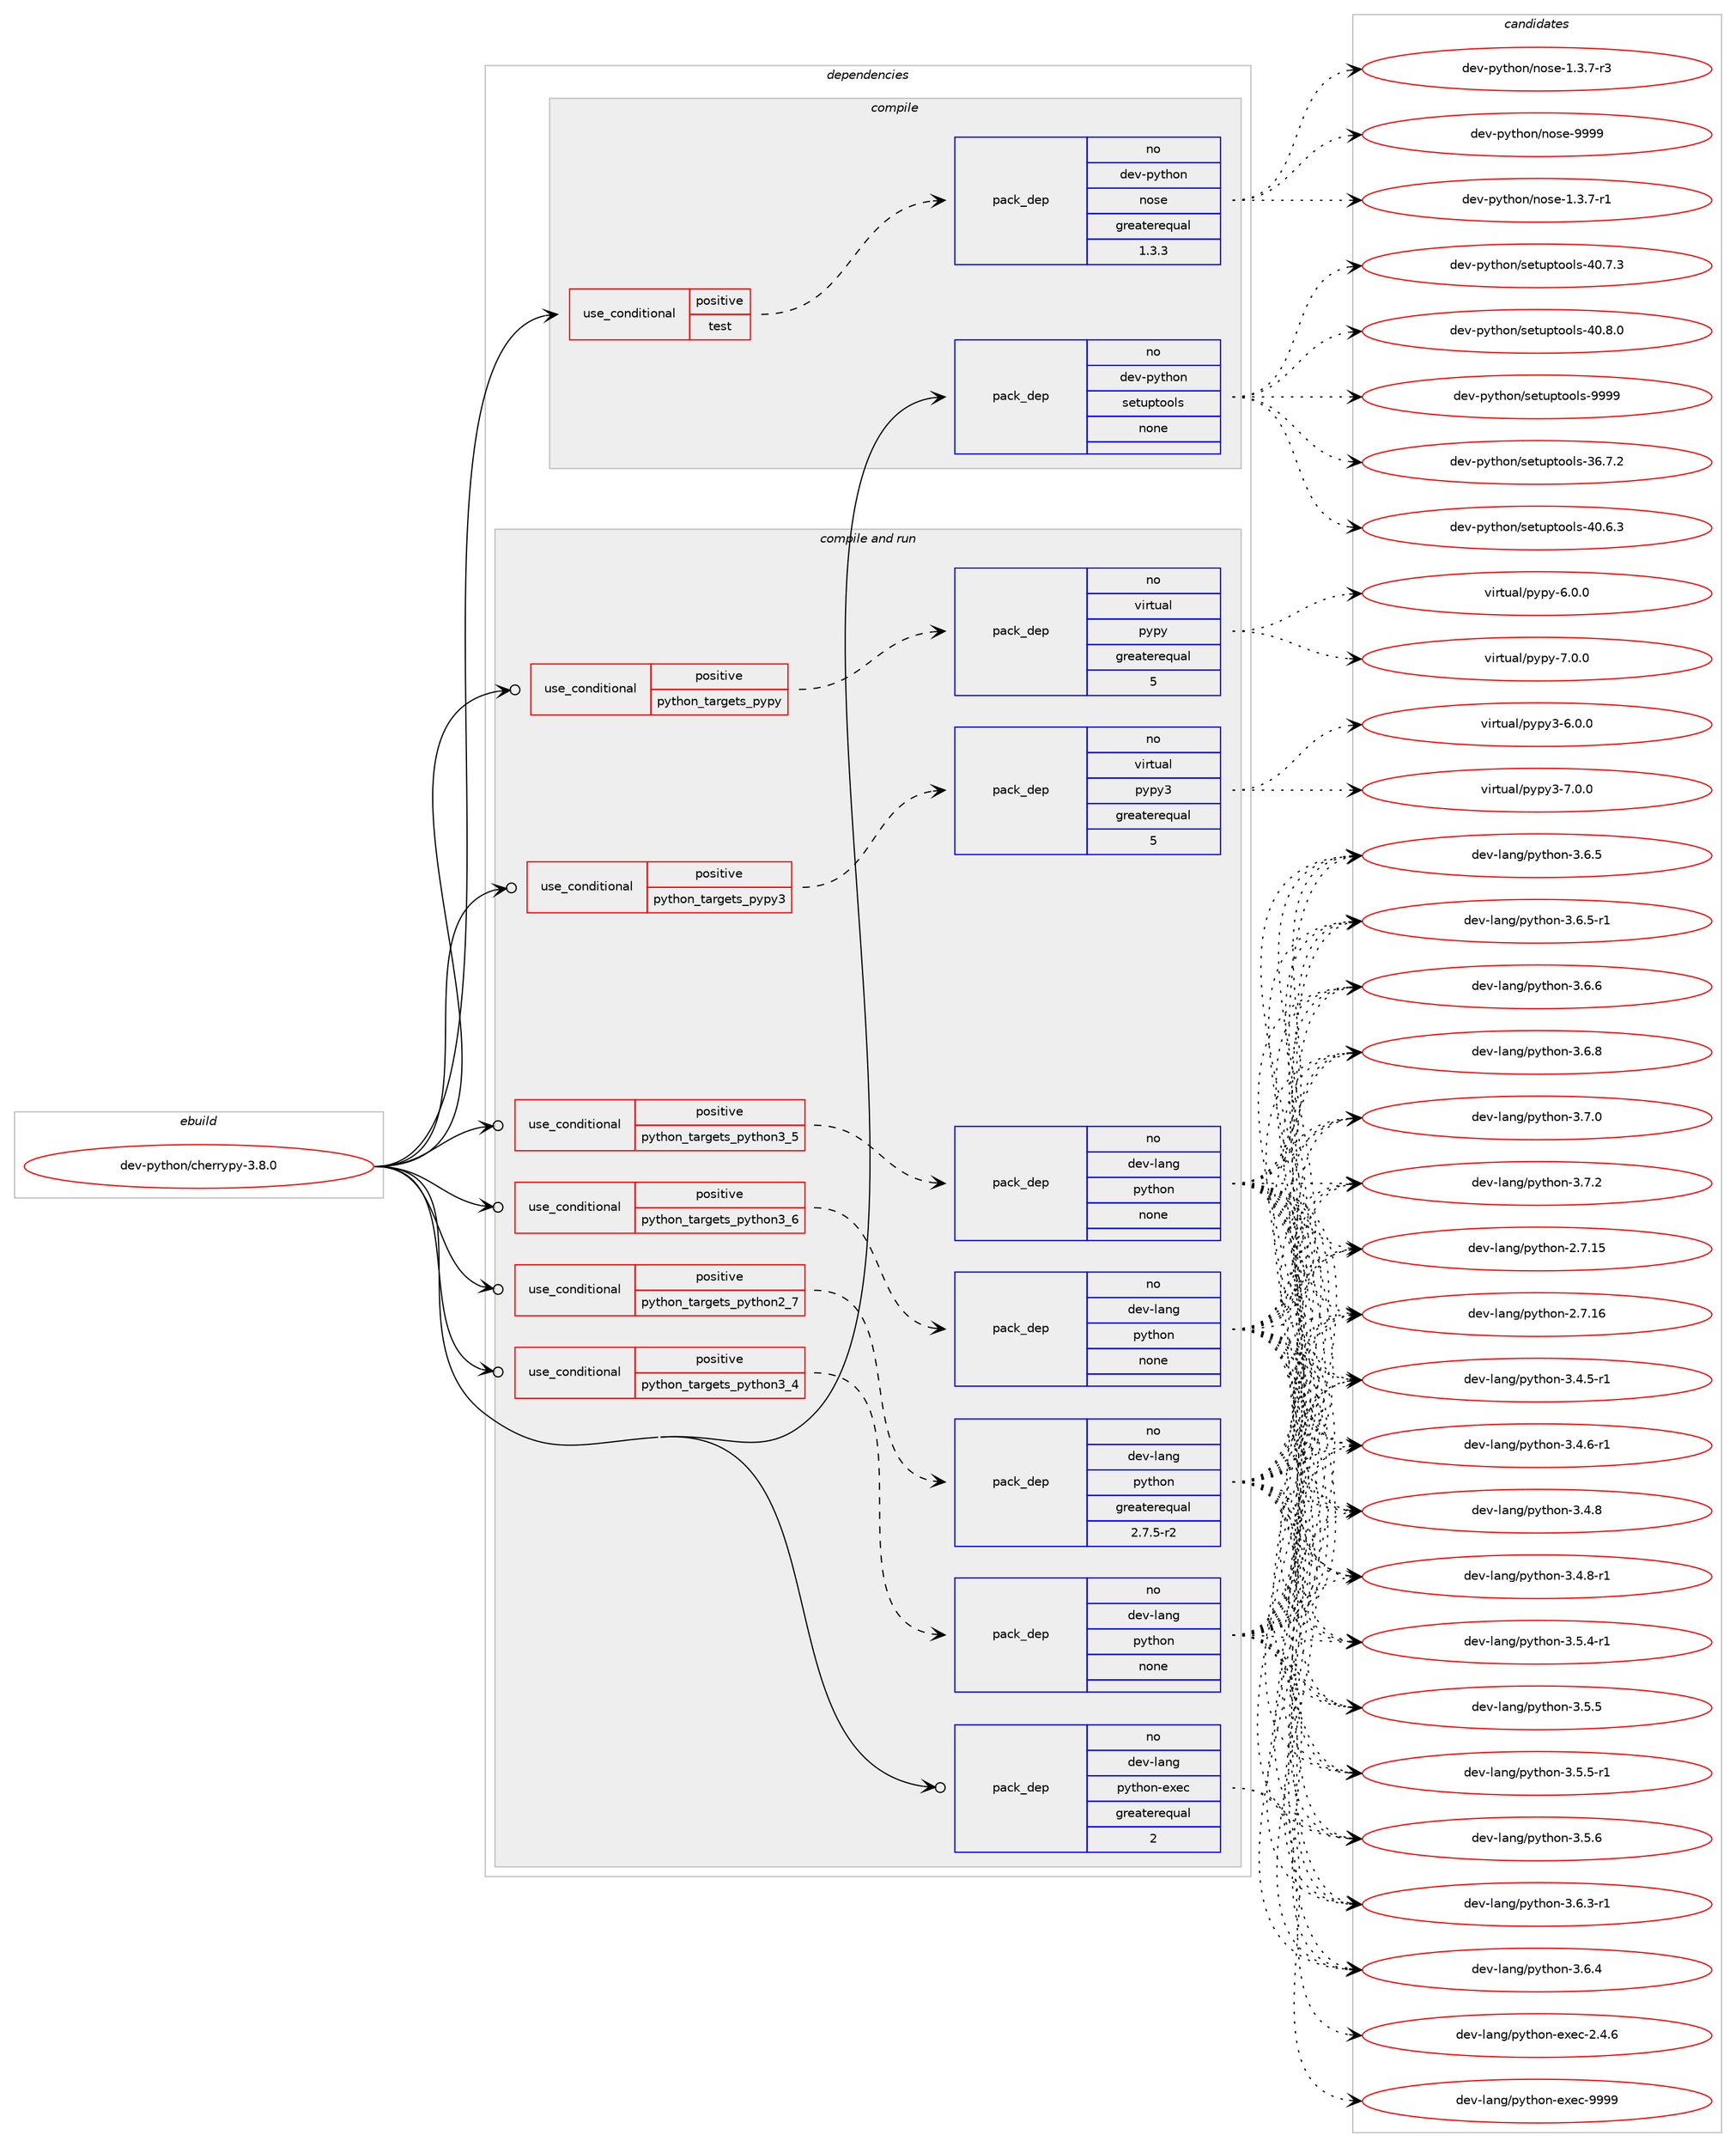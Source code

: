 digraph prolog {

# *************
# Graph options
# *************

newrank=true;
concentrate=true;
compound=true;
graph [rankdir=LR,fontname=Helvetica,fontsize=10,ranksep=1.5];#, ranksep=2.5, nodesep=0.2];
edge  [arrowhead=vee];
node  [fontname=Helvetica,fontsize=10];

# **********
# The ebuild
# **********

subgraph cluster_leftcol {
color=gray;
rank=same;
label=<<i>ebuild</i>>;
id [label="dev-python/cherrypy-3.8.0", color=red, width=4, href="../dev-python/cherrypy-3.8.0.svg"];
}

# ****************
# The dependencies
# ****************

subgraph cluster_midcol {
color=gray;
label=<<i>dependencies</i>>;
subgraph cluster_compile {
fillcolor="#eeeeee";
style=filled;
label=<<i>compile</i>>;
subgraph cond372305 {
dependency1403167 [label=<<TABLE BORDER="0" CELLBORDER="1" CELLSPACING="0" CELLPADDING="4"><TR><TD ROWSPAN="3" CELLPADDING="10">use_conditional</TD></TR><TR><TD>positive</TD></TR><TR><TD>test</TD></TR></TABLE>>, shape=none, color=red];
subgraph pack1007627 {
dependency1403168 [label=<<TABLE BORDER="0" CELLBORDER="1" CELLSPACING="0" CELLPADDING="4" WIDTH="220"><TR><TD ROWSPAN="6" CELLPADDING="30">pack_dep</TD></TR><TR><TD WIDTH="110">no</TD></TR><TR><TD>dev-python</TD></TR><TR><TD>nose</TD></TR><TR><TD>greaterequal</TD></TR><TR><TD>1.3.3</TD></TR></TABLE>>, shape=none, color=blue];
}
dependency1403167:e -> dependency1403168:w [weight=20,style="dashed",arrowhead="vee"];
}
id:e -> dependency1403167:w [weight=20,style="solid",arrowhead="vee"];
subgraph pack1007628 {
dependency1403169 [label=<<TABLE BORDER="0" CELLBORDER="1" CELLSPACING="0" CELLPADDING="4" WIDTH="220"><TR><TD ROWSPAN="6" CELLPADDING="30">pack_dep</TD></TR><TR><TD WIDTH="110">no</TD></TR><TR><TD>dev-python</TD></TR><TR><TD>setuptools</TD></TR><TR><TD>none</TD></TR><TR><TD></TD></TR></TABLE>>, shape=none, color=blue];
}
id:e -> dependency1403169:w [weight=20,style="solid",arrowhead="vee"];
}
subgraph cluster_compileandrun {
fillcolor="#eeeeee";
style=filled;
label=<<i>compile and run</i>>;
subgraph cond372306 {
dependency1403170 [label=<<TABLE BORDER="0" CELLBORDER="1" CELLSPACING="0" CELLPADDING="4"><TR><TD ROWSPAN="3" CELLPADDING="10">use_conditional</TD></TR><TR><TD>positive</TD></TR><TR><TD>python_targets_pypy</TD></TR></TABLE>>, shape=none, color=red];
subgraph pack1007629 {
dependency1403171 [label=<<TABLE BORDER="0" CELLBORDER="1" CELLSPACING="0" CELLPADDING="4" WIDTH="220"><TR><TD ROWSPAN="6" CELLPADDING="30">pack_dep</TD></TR><TR><TD WIDTH="110">no</TD></TR><TR><TD>virtual</TD></TR><TR><TD>pypy</TD></TR><TR><TD>greaterequal</TD></TR><TR><TD>5</TD></TR></TABLE>>, shape=none, color=blue];
}
dependency1403170:e -> dependency1403171:w [weight=20,style="dashed",arrowhead="vee"];
}
id:e -> dependency1403170:w [weight=20,style="solid",arrowhead="odotvee"];
subgraph cond372307 {
dependency1403172 [label=<<TABLE BORDER="0" CELLBORDER="1" CELLSPACING="0" CELLPADDING="4"><TR><TD ROWSPAN="3" CELLPADDING="10">use_conditional</TD></TR><TR><TD>positive</TD></TR><TR><TD>python_targets_pypy3</TD></TR></TABLE>>, shape=none, color=red];
subgraph pack1007630 {
dependency1403173 [label=<<TABLE BORDER="0" CELLBORDER="1" CELLSPACING="0" CELLPADDING="4" WIDTH="220"><TR><TD ROWSPAN="6" CELLPADDING="30">pack_dep</TD></TR><TR><TD WIDTH="110">no</TD></TR><TR><TD>virtual</TD></TR><TR><TD>pypy3</TD></TR><TR><TD>greaterequal</TD></TR><TR><TD>5</TD></TR></TABLE>>, shape=none, color=blue];
}
dependency1403172:e -> dependency1403173:w [weight=20,style="dashed",arrowhead="vee"];
}
id:e -> dependency1403172:w [weight=20,style="solid",arrowhead="odotvee"];
subgraph cond372308 {
dependency1403174 [label=<<TABLE BORDER="0" CELLBORDER="1" CELLSPACING="0" CELLPADDING="4"><TR><TD ROWSPAN="3" CELLPADDING="10">use_conditional</TD></TR><TR><TD>positive</TD></TR><TR><TD>python_targets_python2_7</TD></TR></TABLE>>, shape=none, color=red];
subgraph pack1007631 {
dependency1403175 [label=<<TABLE BORDER="0" CELLBORDER="1" CELLSPACING="0" CELLPADDING="4" WIDTH="220"><TR><TD ROWSPAN="6" CELLPADDING="30">pack_dep</TD></TR><TR><TD WIDTH="110">no</TD></TR><TR><TD>dev-lang</TD></TR><TR><TD>python</TD></TR><TR><TD>greaterequal</TD></TR><TR><TD>2.7.5-r2</TD></TR></TABLE>>, shape=none, color=blue];
}
dependency1403174:e -> dependency1403175:w [weight=20,style="dashed",arrowhead="vee"];
}
id:e -> dependency1403174:w [weight=20,style="solid",arrowhead="odotvee"];
subgraph cond372309 {
dependency1403176 [label=<<TABLE BORDER="0" CELLBORDER="1" CELLSPACING="0" CELLPADDING="4"><TR><TD ROWSPAN="3" CELLPADDING="10">use_conditional</TD></TR><TR><TD>positive</TD></TR><TR><TD>python_targets_python3_4</TD></TR></TABLE>>, shape=none, color=red];
subgraph pack1007632 {
dependency1403177 [label=<<TABLE BORDER="0" CELLBORDER="1" CELLSPACING="0" CELLPADDING="4" WIDTH="220"><TR><TD ROWSPAN="6" CELLPADDING="30">pack_dep</TD></TR><TR><TD WIDTH="110">no</TD></TR><TR><TD>dev-lang</TD></TR><TR><TD>python</TD></TR><TR><TD>none</TD></TR><TR><TD></TD></TR></TABLE>>, shape=none, color=blue];
}
dependency1403176:e -> dependency1403177:w [weight=20,style="dashed",arrowhead="vee"];
}
id:e -> dependency1403176:w [weight=20,style="solid",arrowhead="odotvee"];
subgraph cond372310 {
dependency1403178 [label=<<TABLE BORDER="0" CELLBORDER="1" CELLSPACING="0" CELLPADDING="4"><TR><TD ROWSPAN="3" CELLPADDING="10">use_conditional</TD></TR><TR><TD>positive</TD></TR><TR><TD>python_targets_python3_5</TD></TR></TABLE>>, shape=none, color=red];
subgraph pack1007633 {
dependency1403179 [label=<<TABLE BORDER="0" CELLBORDER="1" CELLSPACING="0" CELLPADDING="4" WIDTH="220"><TR><TD ROWSPAN="6" CELLPADDING="30">pack_dep</TD></TR><TR><TD WIDTH="110">no</TD></TR><TR><TD>dev-lang</TD></TR><TR><TD>python</TD></TR><TR><TD>none</TD></TR><TR><TD></TD></TR></TABLE>>, shape=none, color=blue];
}
dependency1403178:e -> dependency1403179:w [weight=20,style="dashed",arrowhead="vee"];
}
id:e -> dependency1403178:w [weight=20,style="solid",arrowhead="odotvee"];
subgraph cond372311 {
dependency1403180 [label=<<TABLE BORDER="0" CELLBORDER="1" CELLSPACING="0" CELLPADDING="4"><TR><TD ROWSPAN="3" CELLPADDING="10">use_conditional</TD></TR><TR><TD>positive</TD></TR><TR><TD>python_targets_python3_6</TD></TR></TABLE>>, shape=none, color=red];
subgraph pack1007634 {
dependency1403181 [label=<<TABLE BORDER="0" CELLBORDER="1" CELLSPACING="0" CELLPADDING="4" WIDTH="220"><TR><TD ROWSPAN="6" CELLPADDING="30">pack_dep</TD></TR><TR><TD WIDTH="110">no</TD></TR><TR><TD>dev-lang</TD></TR><TR><TD>python</TD></TR><TR><TD>none</TD></TR><TR><TD></TD></TR></TABLE>>, shape=none, color=blue];
}
dependency1403180:e -> dependency1403181:w [weight=20,style="dashed",arrowhead="vee"];
}
id:e -> dependency1403180:w [weight=20,style="solid",arrowhead="odotvee"];
subgraph pack1007635 {
dependency1403182 [label=<<TABLE BORDER="0" CELLBORDER="1" CELLSPACING="0" CELLPADDING="4" WIDTH="220"><TR><TD ROWSPAN="6" CELLPADDING="30">pack_dep</TD></TR><TR><TD WIDTH="110">no</TD></TR><TR><TD>dev-lang</TD></TR><TR><TD>python-exec</TD></TR><TR><TD>greaterequal</TD></TR><TR><TD>2</TD></TR></TABLE>>, shape=none, color=blue];
}
id:e -> dependency1403182:w [weight=20,style="solid",arrowhead="odotvee"];
}
subgraph cluster_run {
fillcolor="#eeeeee";
style=filled;
label=<<i>run</i>>;
}
}

# **************
# The candidates
# **************

subgraph cluster_choices {
rank=same;
color=gray;
label=<<i>candidates</i>>;

subgraph choice1007627 {
color=black;
nodesep=1;
choice10010111845112121116104111110471101111151014549465146554511449 [label="dev-python/nose-1.3.7-r1", color=red, width=4,href="../dev-python/nose-1.3.7-r1.svg"];
choice10010111845112121116104111110471101111151014549465146554511451 [label="dev-python/nose-1.3.7-r3", color=red, width=4,href="../dev-python/nose-1.3.7-r3.svg"];
choice10010111845112121116104111110471101111151014557575757 [label="dev-python/nose-9999", color=red, width=4,href="../dev-python/nose-9999.svg"];
dependency1403168:e -> choice10010111845112121116104111110471101111151014549465146554511449:w [style=dotted,weight="100"];
dependency1403168:e -> choice10010111845112121116104111110471101111151014549465146554511451:w [style=dotted,weight="100"];
dependency1403168:e -> choice10010111845112121116104111110471101111151014557575757:w [style=dotted,weight="100"];
}
subgraph choice1007628 {
color=black;
nodesep=1;
choice100101118451121211161041111104711510111611711211611111110811545515446554650 [label="dev-python/setuptools-36.7.2", color=red, width=4,href="../dev-python/setuptools-36.7.2.svg"];
choice100101118451121211161041111104711510111611711211611111110811545524846544651 [label="dev-python/setuptools-40.6.3", color=red, width=4,href="../dev-python/setuptools-40.6.3.svg"];
choice100101118451121211161041111104711510111611711211611111110811545524846554651 [label="dev-python/setuptools-40.7.3", color=red, width=4,href="../dev-python/setuptools-40.7.3.svg"];
choice100101118451121211161041111104711510111611711211611111110811545524846564648 [label="dev-python/setuptools-40.8.0", color=red, width=4,href="../dev-python/setuptools-40.8.0.svg"];
choice10010111845112121116104111110471151011161171121161111111081154557575757 [label="dev-python/setuptools-9999", color=red, width=4,href="../dev-python/setuptools-9999.svg"];
dependency1403169:e -> choice100101118451121211161041111104711510111611711211611111110811545515446554650:w [style=dotted,weight="100"];
dependency1403169:e -> choice100101118451121211161041111104711510111611711211611111110811545524846544651:w [style=dotted,weight="100"];
dependency1403169:e -> choice100101118451121211161041111104711510111611711211611111110811545524846554651:w [style=dotted,weight="100"];
dependency1403169:e -> choice100101118451121211161041111104711510111611711211611111110811545524846564648:w [style=dotted,weight="100"];
dependency1403169:e -> choice10010111845112121116104111110471151011161171121161111111081154557575757:w [style=dotted,weight="100"];
}
subgraph choice1007629 {
color=black;
nodesep=1;
choice1181051141161179710847112121112121455446484648 [label="virtual/pypy-6.0.0", color=red, width=4,href="../virtual/pypy-6.0.0.svg"];
choice1181051141161179710847112121112121455546484648 [label="virtual/pypy-7.0.0", color=red, width=4,href="../virtual/pypy-7.0.0.svg"];
dependency1403171:e -> choice1181051141161179710847112121112121455446484648:w [style=dotted,weight="100"];
dependency1403171:e -> choice1181051141161179710847112121112121455546484648:w [style=dotted,weight="100"];
}
subgraph choice1007630 {
color=black;
nodesep=1;
choice118105114116117971084711212111212151455446484648 [label="virtual/pypy3-6.0.0", color=red, width=4,href="../virtual/pypy3-6.0.0.svg"];
choice118105114116117971084711212111212151455546484648 [label="virtual/pypy3-7.0.0", color=red, width=4,href="../virtual/pypy3-7.0.0.svg"];
dependency1403173:e -> choice118105114116117971084711212111212151455446484648:w [style=dotted,weight="100"];
dependency1403173:e -> choice118105114116117971084711212111212151455546484648:w [style=dotted,weight="100"];
}
subgraph choice1007631 {
color=black;
nodesep=1;
choice10010111845108971101034711212111610411111045504655464953 [label="dev-lang/python-2.7.15", color=red, width=4,href="../dev-lang/python-2.7.15.svg"];
choice10010111845108971101034711212111610411111045504655464954 [label="dev-lang/python-2.7.16", color=red, width=4,href="../dev-lang/python-2.7.16.svg"];
choice1001011184510897110103471121211161041111104551465246534511449 [label="dev-lang/python-3.4.5-r1", color=red, width=4,href="../dev-lang/python-3.4.5-r1.svg"];
choice1001011184510897110103471121211161041111104551465246544511449 [label="dev-lang/python-3.4.6-r1", color=red, width=4,href="../dev-lang/python-3.4.6-r1.svg"];
choice100101118451089711010347112121116104111110455146524656 [label="dev-lang/python-3.4.8", color=red, width=4,href="../dev-lang/python-3.4.8.svg"];
choice1001011184510897110103471121211161041111104551465246564511449 [label="dev-lang/python-3.4.8-r1", color=red, width=4,href="../dev-lang/python-3.4.8-r1.svg"];
choice1001011184510897110103471121211161041111104551465346524511449 [label="dev-lang/python-3.5.4-r1", color=red, width=4,href="../dev-lang/python-3.5.4-r1.svg"];
choice100101118451089711010347112121116104111110455146534653 [label="dev-lang/python-3.5.5", color=red, width=4,href="../dev-lang/python-3.5.5.svg"];
choice1001011184510897110103471121211161041111104551465346534511449 [label="dev-lang/python-3.5.5-r1", color=red, width=4,href="../dev-lang/python-3.5.5-r1.svg"];
choice100101118451089711010347112121116104111110455146534654 [label="dev-lang/python-3.5.6", color=red, width=4,href="../dev-lang/python-3.5.6.svg"];
choice1001011184510897110103471121211161041111104551465446514511449 [label="dev-lang/python-3.6.3-r1", color=red, width=4,href="../dev-lang/python-3.6.3-r1.svg"];
choice100101118451089711010347112121116104111110455146544652 [label="dev-lang/python-3.6.4", color=red, width=4,href="../dev-lang/python-3.6.4.svg"];
choice100101118451089711010347112121116104111110455146544653 [label="dev-lang/python-3.6.5", color=red, width=4,href="../dev-lang/python-3.6.5.svg"];
choice1001011184510897110103471121211161041111104551465446534511449 [label="dev-lang/python-3.6.5-r1", color=red, width=4,href="../dev-lang/python-3.6.5-r1.svg"];
choice100101118451089711010347112121116104111110455146544654 [label="dev-lang/python-3.6.6", color=red, width=4,href="../dev-lang/python-3.6.6.svg"];
choice100101118451089711010347112121116104111110455146544656 [label="dev-lang/python-3.6.8", color=red, width=4,href="../dev-lang/python-3.6.8.svg"];
choice100101118451089711010347112121116104111110455146554648 [label="dev-lang/python-3.7.0", color=red, width=4,href="../dev-lang/python-3.7.0.svg"];
choice100101118451089711010347112121116104111110455146554650 [label="dev-lang/python-3.7.2", color=red, width=4,href="../dev-lang/python-3.7.2.svg"];
dependency1403175:e -> choice10010111845108971101034711212111610411111045504655464953:w [style=dotted,weight="100"];
dependency1403175:e -> choice10010111845108971101034711212111610411111045504655464954:w [style=dotted,weight="100"];
dependency1403175:e -> choice1001011184510897110103471121211161041111104551465246534511449:w [style=dotted,weight="100"];
dependency1403175:e -> choice1001011184510897110103471121211161041111104551465246544511449:w [style=dotted,weight="100"];
dependency1403175:e -> choice100101118451089711010347112121116104111110455146524656:w [style=dotted,weight="100"];
dependency1403175:e -> choice1001011184510897110103471121211161041111104551465246564511449:w [style=dotted,weight="100"];
dependency1403175:e -> choice1001011184510897110103471121211161041111104551465346524511449:w [style=dotted,weight="100"];
dependency1403175:e -> choice100101118451089711010347112121116104111110455146534653:w [style=dotted,weight="100"];
dependency1403175:e -> choice1001011184510897110103471121211161041111104551465346534511449:w [style=dotted,weight="100"];
dependency1403175:e -> choice100101118451089711010347112121116104111110455146534654:w [style=dotted,weight="100"];
dependency1403175:e -> choice1001011184510897110103471121211161041111104551465446514511449:w [style=dotted,weight="100"];
dependency1403175:e -> choice100101118451089711010347112121116104111110455146544652:w [style=dotted,weight="100"];
dependency1403175:e -> choice100101118451089711010347112121116104111110455146544653:w [style=dotted,weight="100"];
dependency1403175:e -> choice1001011184510897110103471121211161041111104551465446534511449:w [style=dotted,weight="100"];
dependency1403175:e -> choice100101118451089711010347112121116104111110455146544654:w [style=dotted,weight="100"];
dependency1403175:e -> choice100101118451089711010347112121116104111110455146544656:w [style=dotted,weight="100"];
dependency1403175:e -> choice100101118451089711010347112121116104111110455146554648:w [style=dotted,weight="100"];
dependency1403175:e -> choice100101118451089711010347112121116104111110455146554650:w [style=dotted,weight="100"];
}
subgraph choice1007632 {
color=black;
nodesep=1;
choice10010111845108971101034711212111610411111045504655464953 [label="dev-lang/python-2.7.15", color=red, width=4,href="../dev-lang/python-2.7.15.svg"];
choice10010111845108971101034711212111610411111045504655464954 [label="dev-lang/python-2.7.16", color=red, width=4,href="../dev-lang/python-2.7.16.svg"];
choice1001011184510897110103471121211161041111104551465246534511449 [label="dev-lang/python-3.4.5-r1", color=red, width=4,href="../dev-lang/python-3.4.5-r1.svg"];
choice1001011184510897110103471121211161041111104551465246544511449 [label="dev-lang/python-3.4.6-r1", color=red, width=4,href="../dev-lang/python-3.4.6-r1.svg"];
choice100101118451089711010347112121116104111110455146524656 [label="dev-lang/python-3.4.8", color=red, width=4,href="../dev-lang/python-3.4.8.svg"];
choice1001011184510897110103471121211161041111104551465246564511449 [label="dev-lang/python-3.4.8-r1", color=red, width=4,href="../dev-lang/python-3.4.8-r1.svg"];
choice1001011184510897110103471121211161041111104551465346524511449 [label="dev-lang/python-3.5.4-r1", color=red, width=4,href="../dev-lang/python-3.5.4-r1.svg"];
choice100101118451089711010347112121116104111110455146534653 [label="dev-lang/python-3.5.5", color=red, width=4,href="../dev-lang/python-3.5.5.svg"];
choice1001011184510897110103471121211161041111104551465346534511449 [label="dev-lang/python-3.5.5-r1", color=red, width=4,href="../dev-lang/python-3.5.5-r1.svg"];
choice100101118451089711010347112121116104111110455146534654 [label="dev-lang/python-3.5.6", color=red, width=4,href="../dev-lang/python-3.5.6.svg"];
choice1001011184510897110103471121211161041111104551465446514511449 [label="dev-lang/python-3.6.3-r1", color=red, width=4,href="../dev-lang/python-3.6.3-r1.svg"];
choice100101118451089711010347112121116104111110455146544652 [label="dev-lang/python-3.6.4", color=red, width=4,href="../dev-lang/python-3.6.4.svg"];
choice100101118451089711010347112121116104111110455146544653 [label="dev-lang/python-3.6.5", color=red, width=4,href="../dev-lang/python-3.6.5.svg"];
choice1001011184510897110103471121211161041111104551465446534511449 [label="dev-lang/python-3.6.5-r1", color=red, width=4,href="../dev-lang/python-3.6.5-r1.svg"];
choice100101118451089711010347112121116104111110455146544654 [label="dev-lang/python-3.6.6", color=red, width=4,href="../dev-lang/python-3.6.6.svg"];
choice100101118451089711010347112121116104111110455146544656 [label="dev-lang/python-3.6.8", color=red, width=4,href="../dev-lang/python-3.6.8.svg"];
choice100101118451089711010347112121116104111110455146554648 [label="dev-lang/python-3.7.0", color=red, width=4,href="../dev-lang/python-3.7.0.svg"];
choice100101118451089711010347112121116104111110455146554650 [label="dev-lang/python-3.7.2", color=red, width=4,href="../dev-lang/python-3.7.2.svg"];
dependency1403177:e -> choice10010111845108971101034711212111610411111045504655464953:w [style=dotted,weight="100"];
dependency1403177:e -> choice10010111845108971101034711212111610411111045504655464954:w [style=dotted,weight="100"];
dependency1403177:e -> choice1001011184510897110103471121211161041111104551465246534511449:w [style=dotted,weight="100"];
dependency1403177:e -> choice1001011184510897110103471121211161041111104551465246544511449:w [style=dotted,weight="100"];
dependency1403177:e -> choice100101118451089711010347112121116104111110455146524656:w [style=dotted,weight="100"];
dependency1403177:e -> choice1001011184510897110103471121211161041111104551465246564511449:w [style=dotted,weight="100"];
dependency1403177:e -> choice1001011184510897110103471121211161041111104551465346524511449:w [style=dotted,weight="100"];
dependency1403177:e -> choice100101118451089711010347112121116104111110455146534653:w [style=dotted,weight="100"];
dependency1403177:e -> choice1001011184510897110103471121211161041111104551465346534511449:w [style=dotted,weight="100"];
dependency1403177:e -> choice100101118451089711010347112121116104111110455146534654:w [style=dotted,weight="100"];
dependency1403177:e -> choice1001011184510897110103471121211161041111104551465446514511449:w [style=dotted,weight="100"];
dependency1403177:e -> choice100101118451089711010347112121116104111110455146544652:w [style=dotted,weight="100"];
dependency1403177:e -> choice100101118451089711010347112121116104111110455146544653:w [style=dotted,weight="100"];
dependency1403177:e -> choice1001011184510897110103471121211161041111104551465446534511449:w [style=dotted,weight="100"];
dependency1403177:e -> choice100101118451089711010347112121116104111110455146544654:w [style=dotted,weight="100"];
dependency1403177:e -> choice100101118451089711010347112121116104111110455146544656:w [style=dotted,weight="100"];
dependency1403177:e -> choice100101118451089711010347112121116104111110455146554648:w [style=dotted,weight="100"];
dependency1403177:e -> choice100101118451089711010347112121116104111110455146554650:w [style=dotted,weight="100"];
}
subgraph choice1007633 {
color=black;
nodesep=1;
choice10010111845108971101034711212111610411111045504655464953 [label="dev-lang/python-2.7.15", color=red, width=4,href="../dev-lang/python-2.7.15.svg"];
choice10010111845108971101034711212111610411111045504655464954 [label="dev-lang/python-2.7.16", color=red, width=4,href="../dev-lang/python-2.7.16.svg"];
choice1001011184510897110103471121211161041111104551465246534511449 [label="dev-lang/python-3.4.5-r1", color=red, width=4,href="../dev-lang/python-3.4.5-r1.svg"];
choice1001011184510897110103471121211161041111104551465246544511449 [label="dev-lang/python-3.4.6-r1", color=red, width=4,href="../dev-lang/python-3.4.6-r1.svg"];
choice100101118451089711010347112121116104111110455146524656 [label="dev-lang/python-3.4.8", color=red, width=4,href="../dev-lang/python-3.4.8.svg"];
choice1001011184510897110103471121211161041111104551465246564511449 [label="dev-lang/python-3.4.8-r1", color=red, width=4,href="../dev-lang/python-3.4.8-r1.svg"];
choice1001011184510897110103471121211161041111104551465346524511449 [label="dev-lang/python-3.5.4-r1", color=red, width=4,href="../dev-lang/python-3.5.4-r1.svg"];
choice100101118451089711010347112121116104111110455146534653 [label="dev-lang/python-3.5.5", color=red, width=4,href="../dev-lang/python-3.5.5.svg"];
choice1001011184510897110103471121211161041111104551465346534511449 [label="dev-lang/python-3.5.5-r1", color=red, width=4,href="../dev-lang/python-3.5.5-r1.svg"];
choice100101118451089711010347112121116104111110455146534654 [label="dev-lang/python-3.5.6", color=red, width=4,href="../dev-lang/python-3.5.6.svg"];
choice1001011184510897110103471121211161041111104551465446514511449 [label="dev-lang/python-3.6.3-r1", color=red, width=4,href="../dev-lang/python-3.6.3-r1.svg"];
choice100101118451089711010347112121116104111110455146544652 [label="dev-lang/python-3.6.4", color=red, width=4,href="../dev-lang/python-3.6.4.svg"];
choice100101118451089711010347112121116104111110455146544653 [label="dev-lang/python-3.6.5", color=red, width=4,href="../dev-lang/python-3.6.5.svg"];
choice1001011184510897110103471121211161041111104551465446534511449 [label="dev-lang/python-3.6.5-r1", color=red, width=4,href="../dev-lang/python-3.6.5-r1.svg"];
choice100101118451089711010347112121116104111110455146544654 [label="dev-lang/python-3.6.6", color=red, width=4,href="../dev-lang/python-3.6.6.svg"];
choice100101118451089711010347112121116104111110455146544656 [label="dev-lang/python-3.6.8", color=red, width=4,href="../dev-lang/python-3.6.8.svg"];
choice100101118451089711010347112121116104111110455146554648 [label="dev-lang/python-3.7.0", color=red, width=4,href="../dev-lang/python-3.7.0.svg"];
choice100101118451089711010347112121116104111110455146554650 [label="dev-lang/python-3.7.2", color=red, width=4,href="../dev-lang/python-3.7.2.svg"];
dependency1403179:e -> choice10010111845108971101034711212111610411111045504655464953:w [style=dotted,weight="100"];
dependency1403179:e -> choice10010111845108971101034711212111610411111045504655464954:w [style=dotted,weight="100"];
dependency1403179:e -> choice1001011184510897110103471121211161041111104551465246534511449:w [style=dotted,weight="100"];
dependency1403179:e -> choice1001011184510897110103471121211161041111104551465246544511449:w [style=dotted,weight="100"];
dependency1403179:e -> choice100101118451089711010347112121116104111110455146524656:w [style=dotted,weight="100"];
dependency1403179:e -> choice1001011184510897110103471121211161041111104551465246564511449:w [style=dotted,weight="100"];
dependency1403179:e -> choice1001011184510897110103471121211161041111104551465346524511449:w [style=dotted,weight="100"];
dependency1403179:e -> choice100101118451089711010347112121116104111110455146534653:w [style=dotted,weight="100"];
dependency1403179:e -> choice1001011184510897110103471121211161041111104551465346534511449:w [style=dotted,weight="100"];
dependency1403179:e -> choice100101118451089711010347112121116104111110455146534654:w [style=dotted,weight="100"];
dependency1403179:e -> choice1001011184510897110103471121211161041111104551465446514511449:w [style=dotted,weight="100"];
dependency1403179:e -> choice100101118451089711010347112121116104111110455146544652:w [style=dotted,weight="100"];
dependency1403179:e -> choice100101118451089711010347112121116104111110455146544653:w [style=dotted,weight="100"];
dependency1403179:e -> choice1001011184510897110103471121211161041111104551465446534511449:w [style=dotted,weight="100"];
dependency1403179:e -> choice100101118451089711010347112121116104111110455146544654:w [style=dotted,weight="100"];
dependency1403179:e -> choice100101118451089711010347112121116104111110455146544656:w [style=dotted,weight="100"];
dependency1403179:e -> choice100101118451089711010347112121116104111110455146554648:w [style=dotted,weight="100"];
dependency1403179:e -> choice100101118451089711010347112121116104111110455146554650:w [style=dotted,weight="100"];
}
subgraph choice1007634 {
color=black;
nodesep=1;
choice10010111845108971101034711212111610411111045504655464953 [label="dev-lang/python-2.7.15", color=red, width=4,href="../dev-lang/python-2.7.15.svg"];
choice10010111845108971101034711212111610411111045504655464954 [label="dev-lang/python-2.7.16", color=red, width=4,href="../dev-lang/python-2.7.16.svg"];
choice1001011184510897110103471121211161041111104551465246534511449 [label="dev-lang/python-3.4.5-r1", color=red, width=4,href="../dev-lang/python-3.4.5-r1.svg"];
choice1001011184510897110103471121211161041111104551465246544511449 [label="dev-lang/python-3.4.6-r1", color=red, width=4,href="../dev-lang/python-3.4.6-r1.svg"];
choice100101118451089711010347112121116104111110455146524656 [label="dev-lang/python-3.4.8", color=red, width=4,href="../dev-lang/python-3.4.8.svg"];
choice1001011184510897110103471121211161041111104551465246564511449 [label="dev-lang/python-3.4.8-r1", color=red, width=4,href="../dev-lang/python-3.4.8-r1.svg"];
choice1001011184510897110103471121211161041111104551465346524511449 [label="dev-lang/python-3.5.4-r1", color=red, width=4,href="../dev-lang/python-3.5.4-r1.svg"];
choice100101118451089711010347112121116104111110455146534653 [label="dev-lang/python-3.5.5", color=red, width=4,href="../dev-lang/python-3.5.5.svg"];
choice1001011184510897110103471121211161041111104551465346534511449 [label="dev-lang/python-3.5.5-r1", color=red, width=4,href="../dev-lang/python-3.5.5-r1.svg"];
choice100101118451089711010347112121116104111110455146534654 [label="dev-lang/python-3.5.6", color=red, width=4,href="../dev-lang/python-3.5.6.svg"];
choice1001011184510897110103471121211161041111104551465446514511449 [label="dev-lang/python-3.6.3-r1", color=red, width=4,href="../dev-lang/python-3.6.3-r1.svg"];
choice100101118451089711010347112121116104111110455146544652 [label="dev-lang/python-3.6.4", color=red, width=4,href="../dev-lang/python-3.6.4.svg"];
choice100101118451089711010347112121116104111110455146544653 [label="dev-lang/python-3.6.5", color=red, width=4,href="../dev-lang/python-3.6.5.svg"];
choice1001011184510897110103471121211161041111104551465446534511449 [label="dev-lang/python-3.6.5-r1", color=red, width=4,href="../dev-lang/python-3.6.5-r1.svg"];
choice100101118451089711010347112121116104111110455146544654 [label="dev-lang/python-3.6.6", color=red, width=4,href="../dev-lang/python-3.6.6.svg"];
choice100101118451089711010347112121116104111110455146544656 [label="dev-lang/python-3.6.8", color=red, width=4,href="../dev-lang/python-3.6.8.svg"];
choice100101118451089711010347112121116104111110455146554648 [label="dev-lang/python-3.7.0", color=red, width=4,href="../dev-lang/python-3.7.0.svg"];
choice100101118451089711010347112121116104111110455146554650 [label="dev-lang/python-3.7.2", color=red, width=4,href="../dev-lang/python-3.7.2.svg"];
dependency1403181:e -> choice10010111845108971101034711212111610411111045504655464953:w [style=dotted,weight="100"];
dependency1403181:e -> choice10010111845108971101034711212111610411111045504655464954:w [style=dotted,weight="100"];
dependency1403181:e -> choice1001011184510897110103471121211161041111104551465246534511449:w [style=dotted,weight="100"];
dependency1403181:e -> choice1001011184510897110103471121211161041111104551465246544511449:w [style=dotted,weight="100"];
dependency1403181:e -> choice100101118451089711010347112121116104111110455146524656:w [style=dotted,weight="100"];
dependency1403181:e -> choice1001011184510897110103471121211161041111104551465246564511449:w [style=dotted,weight="100"];
dependency1403181:e -> choice1001011184510897110103471121211161041111104551465346524511449:w [style=dotted,weight="100"];
dependency1403181:e -> choice100101118451089711010347112121116104111110455146534653:w [style=dotted,weight="100"];
dependency1403181:e -> choice1001011184510897110103471121211161041111104551465346534511449:w [style=dotted,weight="100"];
dependency1403181:e -> choice100101118451089711010347112121116104111110455146534654:w [style=dotted,weight="100"];
dependency1403181:e -> choice1001011184510897110103471121211161041111104551465446514511449:w [style=dotted,weight="100"];
dependency1403181:e -> choice100101118451089711010347112121116104111110455146544652:w [style=dotted,weight="100"];
dependency1403181:e -> choice100101118451089711010347112121116104111110455146544653:w [style=dotted,weight="100"];
dependency1403181:e -> choice1001011184510897110103471121211161041111104551465446534511449:w [style=dotted,weight="100"];
dependency1403181:e -> choice100101118451089711010347112121116104111110455146544654:w [style=dotted,weight="100"];
dependency1403181:e -> choice100101118451089711010347112121116104111110455146544656:w [style=dotted,weight="100"];
dependency1403181:e -> choice100101118451089711010347112121116104111110455146554648:w [style=dotted,weight="100"];
dependency1403181:e -> choice100101118451089711010347112121116104111110455146554650:w [style=dotted,weight="100"];
}
subgraph choice1007635 {
color=black;
nodesep=1;
choice1001011184510897110103471121211161041111104510112010199455046524654 [label="dev-lang/python-exec-2.4.6", color=red, width=4,href="../dev-lang/python-exec-2.4.6.svg"];
choice10010111845108971101034711212111610411111045101120101994557575757 [label="dev-lang/python-exec-9999", color=red, width=4,href="../dev-lang/python-exec-9999.svg"];
dependency1403182:e -> choice1001011184510897110103471121211161041111104510112010199455046524654:w [style=dotted,weight="100"];
dependency1403182:e -> choice10010111845108971101034711212111610411111045101120101994557575757:w [style=dotted,weight="100"];
}
}

}
